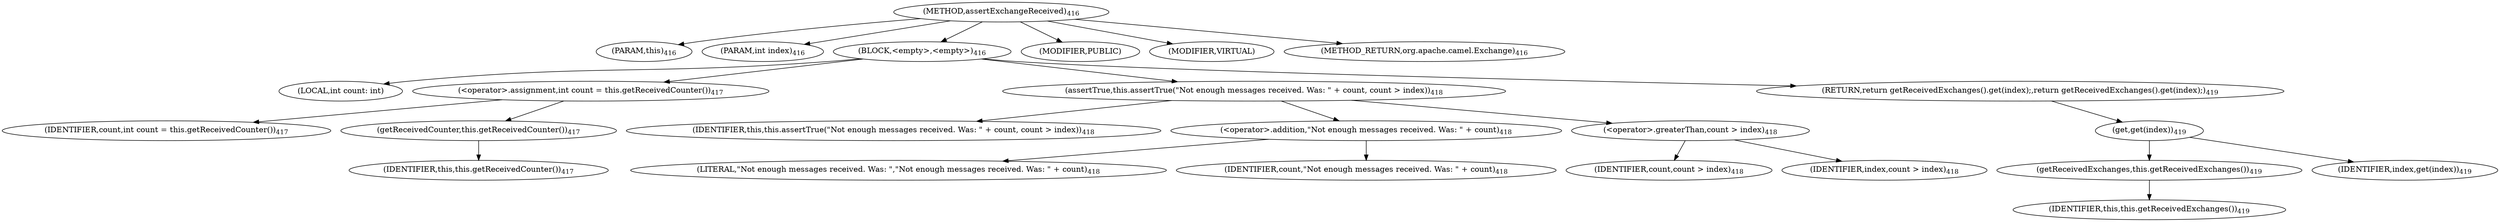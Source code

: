 digraph "assertExchangeReceived" {  
"1127" [label = <(METHOD,assertExchangeReceived)<SUB>416</SUB>> ]
"69" [label = <(PARAM,this)<SUB>416</SUB>> ]
"1128" [label = <(PARAM,int index)<SUB>416</SUB>> ]
"1129" [label = <(BLOCK,&lt;empty&gt;,&lt;empty&gt;)<SUB>416</SUB>> ]
"1130" [label = <(LOCAL,int count: int)> ]
"1131" [label = <(&lt;operator&gt;.assignment,int count = this.getReceivedCounter())<SUB>417</SUB>> ]
"1132" [label = <(IDENTIFIER,count,int count = this.getReceivedCounter())<SUB>417</SUB>> ]
"1133" [label = <(getReceivedCounter,this.getReceivedCounter())<SUB>417</SUB>> ]
"68" [label = <(IDENTIFIER,this,this.getReceivedCounter())<SUB>417</SUB>> ]
"1134" [label = <(assertTrue,this.assertTrue(&quot;Not enough messages received. Was: &quot; + count, count &gt; index))<SUB>418</SUB>> ]
"70" [label = <(IDENTIFIER,this,this.assertTrue(&quot;Not enough messages received. Was: &quot; + count, count &gt; index))<SUB>418</SUB>> ]
"1135" [label = <(&lt;operator&gt;.addition,&quot;Not enough messages received. Was: &quot; + count)<SUB>418</SUB>> ]
"1136" [label = <(LITERAL,&quot;Not enough messages received. Was: &quot;,&quot;Not enough messages received. Was: &quot; + count)<SUB>418</SUB>> ]
"1137" [label = <(IDENTIFIER,count,&quot;Not enough messages received. Was: &quot; + count)<SUB>418</SUB>> ]
"1138" [label = <(&lt;operator&gt;.greaterThan,count &gt; index)<SUB>418</SUB>> ]
"1139" [label = <(IDENTIFIER,count,count &gt; index)<SUB>418</SUB>> ]
"1140" [label = <(IDENTIFIER,index,count &gt; index)<SUB>418</SUB>> ]
"1141" [label = <(RETURN,return getReceivedExchanges().get(index);,return getReceivedExchanges().get(index);)<SUB>419</SUB>> ]
"1142" [label = <(get,get(index))<SUB>419</SUB>> ]
"1143" [label = <(getReceivedExchanges,this.getReceivedExchanges())<SUB>419</SUB>> ]
"71" [label = <(IDENTIFIER,this,this.getReceivedExchanges())<SUB>419</SUB>> ]
"1144" [label = <(IDENTIFIER,index,get(index))<SUB>419</SUB>> ]
"1145" [label = <(MODIFIER,PUBLIC)> ]
"1146" [label = <(MODIFIER,VIRTUAL)> ]
"1147" [label = <(METHOD_RETURN,org.apache.camel.Exchange)<SUB>416</SUB>> ]
  "1127" -> "69" 
  "1127" -> "1128" 
  "1127" -> "1129" 
  "1127" -> "1145" 
  "1127" -> "1146" 
  "1127" -> "1147" 
  "1129" -> "1130" 
  "1129" -> "1131" 
  "1129" -> "1134" 
  "1129" -> "1141" 
  "1131" -> "1132" 
  "1131" -> "1133" 
  "1133" -> "68" 
  "1134" -> "70" 
  "1134" -> "1135" 
  "1134" -> "1138" 
  "1135" -> "1136" 
  "1135" -> "1137" 
  "1138" -> "1139" 
  "1138" -> "1140" 
  "1141" -> "1142" 
  "1142" -> "1143" 
  "1142" -> "1144" 
  "1143" -> "71" 
}
